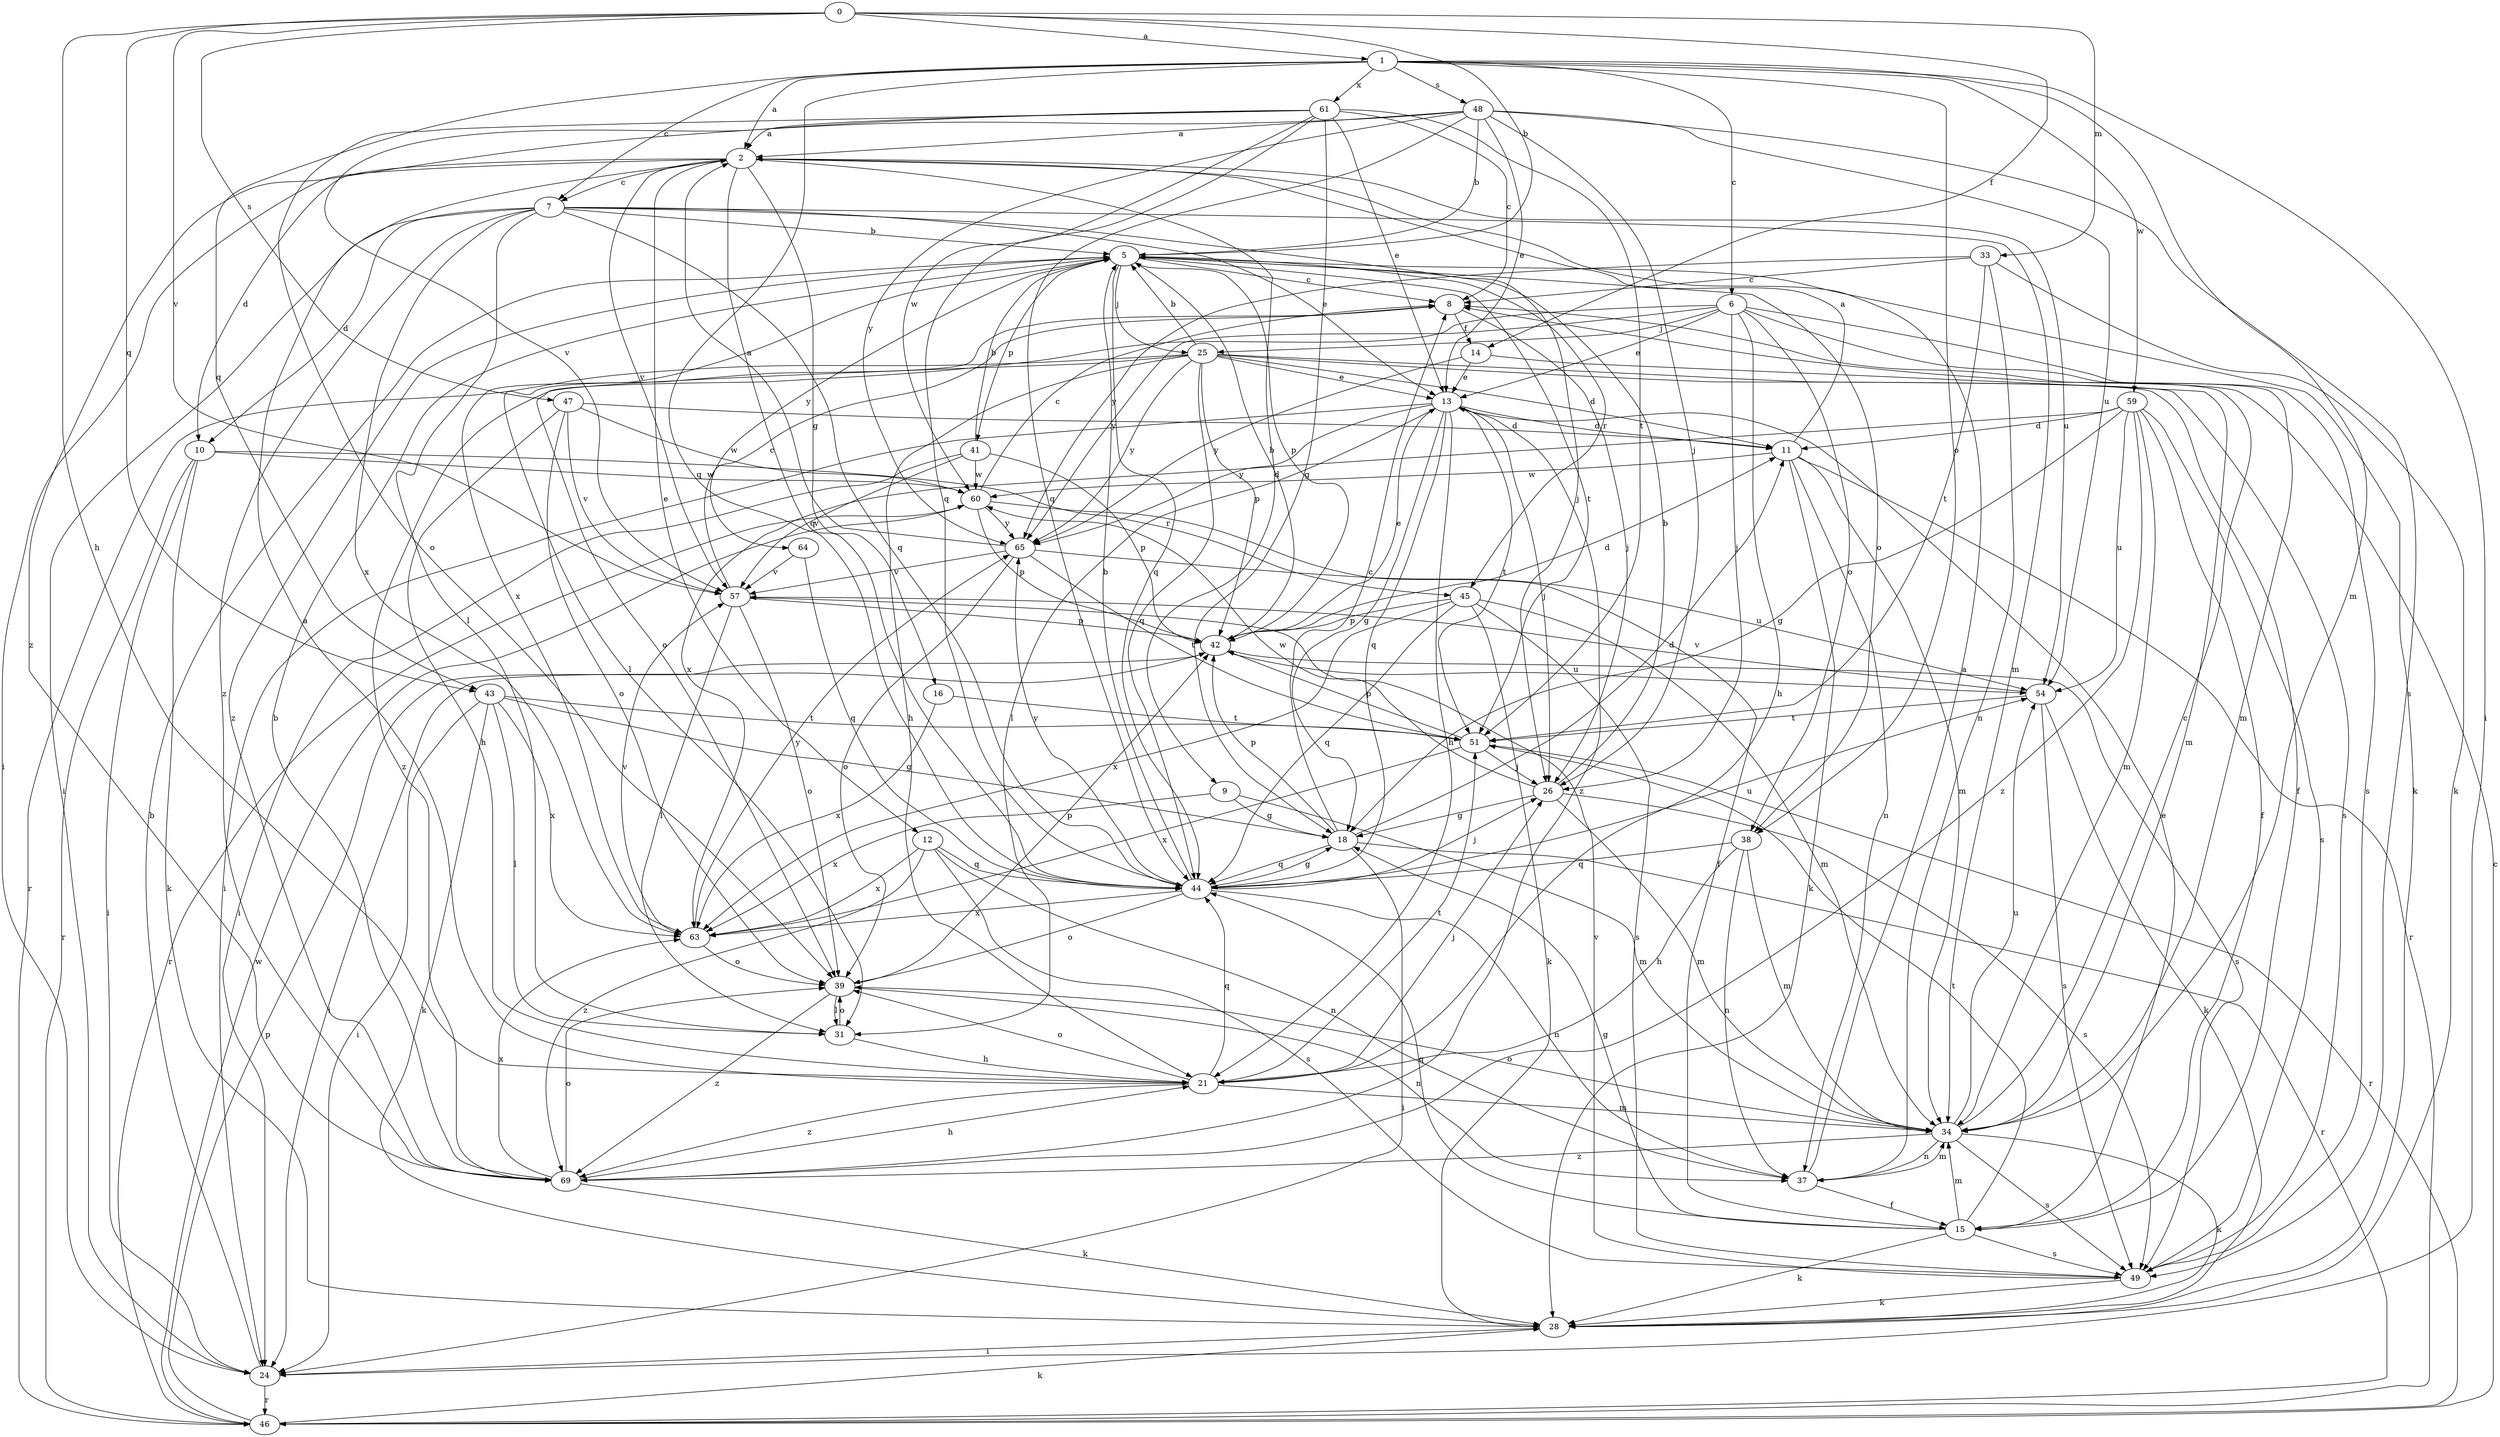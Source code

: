 strict digraph  {
0;
1;
2;
5;
6;
7;
8;
9;
10;
11;
12;
13;
14;
15;
16;
18;
21;
24;
25;
26;
28;
31;
33;
34;
37;
38;
39;
41;
42;
43;
44;
45;
46;
47;
48;
49;
51;
54;
57;
59;
60;
61;
63;
64;
65;
69;
0 -> 1  [label=a];
0 -> 5  [label=b];
0 -> 14  [label=f];
0 -> 21  [label=h];
0 -> 33  [label=m];
0 -> 43  [label=q];
0 -> 47  [label=s];
0 -> 57  [label=v];
1 -> 2  [label=a];
1 -> 6  [label=c];
1 -> 7  [label=c];
1 -> 24  [label=i];
1 -> 34  [label=m];
1 -> 38  [label=o];
1 -> 43  [label=q];
1 -> 44  [label=q];
1 -> 48  [label=s];
1 -> 59  [label=w];
1 -> 61  [label=x];
2 -> 7  [label=c];
2 -> 9  [label=d];
2 -> 10  [label=d];
2 -> 12  [label=e];
2 -> 16  [label=g];
2 -> 24  [label=i];
2 -> 44  [label=q];
2 -> 54  [label=u];
2 -> 57  [label=v];
5 -> 8  [label=c];
5 -> 25  [label=j];
5 -> 28  [label=k];
5 -> 38  [label=o];
5 -> 41  [label=p];
5 -> 42  [label=p];
5 -> 44  [label=q];
5 -> 45  [label=r];
5 -> 51  [label=t];
5 -> 63  [label=x];
5 -> 64  [label=y];
5 -> 69  [label=z];
6 -> 13  [label=e];
6 -> 21  [label=h];
6 -> 25  [label=j];
6 -> 26  [label=j];
6 -> 34  [label=m];
6 -> 38  [label=o];
6 -> 39  [label=o];
6 -> 49  [label=s];
6 -> 65  [label=y];
7 -> 5  [label=b];
7 -> 10  [label=d];
7 -> 13  [label=e];
7 -> 24  [label=i];
7 -> 26  [label=j];
7 -> 31  [label=l];
7 -> 34  [label=m];
7 -> 44  [label=q];
7 -> 63  [label=x];
7 -> 69  [label=z];
8 -> 14  [label=f];
8 -> 26  [label=j];
8 -> 31  [label=l];
9 -> 18  [label=g];
9 -> 34  [label=m];
9 -> 63  [label=x];
10 -> 24  [label=i];
10 -> 28  [label=k];
10 -> 45  [label=r];
10 -> 46  [label=r];
10 -> 60  [label=w];
11 -> 2  [label=a];
11 -> 28  [label=k];
11 -> 34  [label=m];
11 -> 37  [label=n];
11 -> 46  [label=r];
11 -> 60  [label=w];
12 -> 37  [label=n];
12 -> 44  [label=q];
12 -> 49  [label=s];
12 -> 63  [label=x];
12 -> 69  [label=z];
13 -> 11  [label=d];
13 -> 18  [label=g];
13 -> 21  [label=h];
13 -> 24  [label=i];
13 -> 26  [label=j];
13 -> 31  [label=l];
13 -> 44  [label=q];
13 -> 51  [label=t];
13 -> 65  [label=y];
13 -> 69  [label=z];
14 -> 13  [label=e];
14 -> 34  [label=m];
14 -> 65  [label=y];
15 -> 13  [label=e];
15 -> 18  [label=g];
15 -> 28  [label=k];
15 -> 34  [label=m];
15 -> 44  [label=q];
15 -> 49  [label=s];
15 -> 51  [label=t];
16 -> 51  [label=t];
16 -> 63  [label=x];
18 -> 8  [label=c];
18 -> 11  [label=d];
18 -> 24  [label=i];
18 -> 42  [label=p];
18 -> 44  [label=q];
18 -> 46  [label=r];
21 -> 2  [label=a];
21 -> 26  [label=j];
21 -> 34  [label=m];
21 -> 39  [label=o];
21 -> 44  [label=q];
21 -> 51  [label=t];
21 -> 69  [label=z];
24 -> 5  [label=b];
24 -> 46  [label=r];
25 -> 5  [label=b];
25 -> 11  [label=d];
25 -> 13  [label=e];
25 -> 15  [label=f];
25 -> 21  [label=h];
25 -> 42  [label=p];
25 -> 44  [label=q];
25 -> 46  [label=r];
25 -> 49  [label=s];
25 -> 65  [label=y];
25 -> 69  [label=z];
26 -> 5  [label=b];
26 -> 18  [label=g];
26 -> 34  [label=m];
26 -> 49  [label=s];
26 -> 60  [label=w];
28 -> 24  [label=i];
31 -> 21  [label=h];
31 -> 39  [label=o];
33 -> 8  [label=c];
33 -> 28  [label=k];
33 -> 37  [label=n];
33 -> 51  [label=t];
33 -> 65  [label=y];
34 -> 8  [label=c];
34 -> 28  [label=k];
34 -> 37  [label=n];
34 -> 39  [label=o];
34 -> 49  [label=s];
34 -> 54  [label=u];
34 -> 69  [label=z];
37 -> 2  [label=a];
37 -> 15  [label=f];
37 -> 34  [label=m];
38 -> 21  [label=h];
38 -> 34  [label=m];
38 -> 37  [label=n];
38 -> 44  [label=q];
39 -> 31  [label=l];
39 -> 37  [label=n];
39 -> 42  [label=p];
39 -> 69  [label=z];
41 -> 5  [label=b];
41 -> 24  [label=i];
41 -> 42  [label=p];
41 -> 57  [label=v];
41 -> 60  [label=w];
42 -> 5  [label=b];
42 -> 11  [label=d];
42 -> 13  [label=e];
42 -> 24  [label=i];
42 -> 49  [label=s];
42 -> 54  [label=u];
43 -> 18  [label=g];
43 -> 24  [label=i];
43 -> 28  [label=k];
43 -> 31  [label=l];
43 -> 51  [label=t];
43 -> 63  [label=x];
44 -> 5  [label=b];
44 -> 18  [label=g];
44 -> 26  [label=j];
44 -> 37  [label=n];
44 -> 39  [label=o];
44 -> 54  [label=u];
44 -> 63  [label=x];
44 -> 65  [label=y];
45 -> 28  [label=k];
45 -> 34  [label=m];
45 -> 42  [label=p];
45 -> 44  [label=q];
45 -> 49  [label=s];
45 -> 63  [label=x];
46 -> 8  [label=c];
46 -> 28  [label=k];
46 -> 42  [label=p];
46 -> 60  [label=w];
47 -> 11  [label=d];
47 -> 21  [label=h];
47 -> 39  [label=o];
47 -> 57  [label=v];
47 -> 60  [label=w];
48 -> 2  [label=a];
48 -> 5  [label=b];
48 -> 13  [label=e];
48 -> 26  [label=j];
48 -> 44  [label=q];
48 -> 49  [label=s];
48 -> 54  [label=u];
48 -> 65  [label=y];
48 -> 69  [label=z];
49 -> 28  [label=k];
49 -> 57  [label=v];
51 -> 26  [label=j];
51 -> 42  [label=p];
51 -> 46  [label=r];
51 -> 63  [label=x];
54 -> 28  [label=k];
54 -> 49  [label=s];
54 -> 51  [label=t];
54 -> 57  [label=v];
57 -> 8  [label=c];
57 -> 31  [label=l];
57 -> 39  [label=o];
57 -> 42  [label=p];
59 -> 11  [label=d];
59 -> 15  [label=f];
59 -> 18  [label=g];
59 -> 34  [label=m];
59 -> 49  [label=s];
59 -> 54  [label=u];
59 -> 63  [label=x];
59 -> 69  [label=z];
60 -> 8  [label=c];
60 -> 15  [label=f];
60 -> 42  [label=p];
60 -> 46  [label=r];
60 -> 65  [label=y];
61 -> 2  [label=a];
61 -> 8  [label=c];
61 -> 13  [label=e];
61 -> 18  [label=g];
61 -> 39  [label=o];
61 -> 44  [label=q];
61 -> 51  [label=t];
61 -> 57  [label=v];
61 -> 60  [label=w];
63 -> 39  [label=o];
63 -> 57  [label=v];
63 -> 65  [label=y];
64 -> 44  [label=q];
64 -> 57  [label=v];
65 -> 2  [label=a];
65 -> 39  [label=o];
65 -> 51  [label=t];
65 -> 54  [label=u];
65 -> 57  [label=v];
69 -> 5  [label=b];
69 -> 21  [label=h];
69 -> 28  [label=k];
69 -> 39  [label=o];
69 -> 63  [label=x];
}
